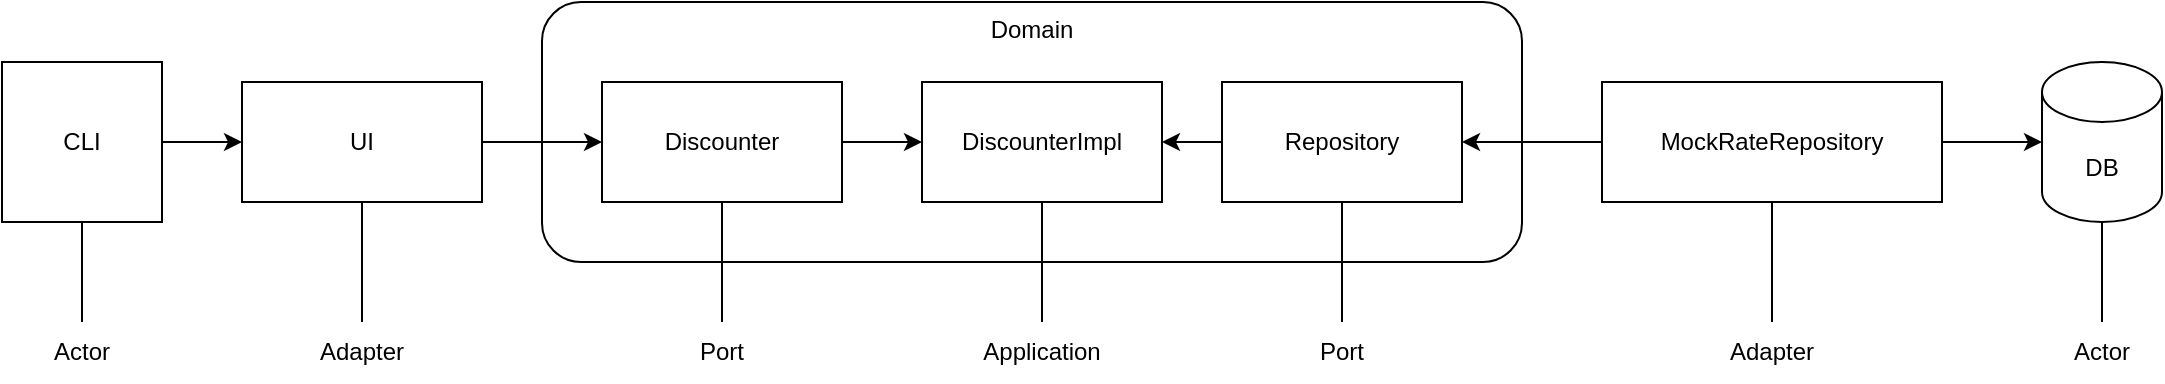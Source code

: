 <mxfile version="21.8.2" type="device">
  <diagram name="Page-1" id="rNtIzy7LDej5-5r_5FIC">
    <mxGraphModel dx="2072" dy="1168" grid="1" gridSize="10" guides="1" tooltips="1" connect="1" arrows="1" fold="1" page="1" pageScale="1" pageWidth="850" pageHeight="1100" math="0" shadow="0">
      <root>
        <mxCell id="0" />
        <mxCell id="1" parent="0" />
        <mxCell id="JcX84dX9nqtKXv1K7HFH-10" value="Domain" style="rounded=1;whiteSpace=wrap;html=1;verticalAlign=top;" vertex="1" parent="1">
          <mxGeometry x="150" y="240" width="490" height="130" as="geometry" />
        </mxCell>
        <mxCell id="JcX84dX9nqtKXv1K7HFH-1" value="Discounter" style="rounded=0;whiteSpace=wrap;html=1;" vertex="1" parent="1">
          <mxGeometry x="180" y="280" width="120" height="60" as="geometry" />
        </mxCell>
        <mxCell id="JcX84dX9nqtKXv1K7HFH-2" value="DiscounterImpl" style="rounded=0;whiteSpace=wrap;html=1;" vertex="1" parent="1">
          <mxGeometry x="340" y="280" width="120" height="60" as="geometry" />
        </mxCell>
        <mxCell id="JcX84dX9nqtKXv1K7HFH-3" value="Repository" style="rounded=0;whiteSpace=wrap;html=1;" vertex="1" parent="1">
          <mxGeometry x="490" y="280" width="120" height="60" as="geometry" />
        </mxCell>
        <mxCell id="JcX84dX9nqtKXv1K7HFH-4" value="MockRateRepository" style="rounded=0;whiteSpace=wrap;html=1;" vertex="1" parent="1">
          <mxGeometry x="680" y="280" width="170" height="60" as="geometry" />
        </mxCell>
        <mxCell id="JcX84dX9nqtKXv1K7HFH-5" value="UI" style="rounded=0;whiteSpace=wrap;html=1;" vertex="1" parent="1">
          <mxGeometry y="280" width="120" height="60" as="geometry" />
        </mxCell>
        <mxCell id="JcX84dX9nqtKXv1K7HFH-7" value="DB" style="shape=cylinder3;whiteSpace=wrap;html=1;boundedLbl=1;backgroundOutline=1;size=15;" vertex="1" parent="1">
          <mxGeometry x="900" y="270" width="60" height="80" as="geometry" />
        </mxCell>
        <mxCell id="JcX84dX9nqtKXv1K7HFH-8" value="CLI" style="whiteSpace=wrap;html=1;aspect=fixed;" vertex="1" parent="1">
          <mxGeometry x="-120" y="270" width="80" height="80" as="geometry" />
        </mxCell>
        <mxCell id="JcX84dX9nqtKXv1K7HFH-11" value="" style="endArrow=classic;html=1;rounded=0;exitX=1;exitY=0.5;exitDx=0;exitDy=0;entryX=0;entryY=0.5;entryDx=0;entryDy=0;" edge="1" parent="1" source="JcX84dX9nqtKXv1K7HFH-5" target="JcX84dX9nqtKXv1K7HFH-1">
          <mxGeometry width="50" height="50" relative="1" as="geometry">
            <mxPoint x="350" y="450" as="sourcePoint" />
            <mxPoint x="400" y="400" as="targetPoint" />
          </mxGeometry>
        </mxCell>
        <mxCell id="JcX84dX9nqtKXv1K7HFH-13" value="" style="endArrow=classic;html=1;rounded=0;exitX=1;exitY=0.5;exitDx=0;exitDy=0;entryX=0;entryY=0.5;entryDx=0;entryDy=0;" edge="1" parent="1" source="JcX84dX9nqtKXv1K7HFH-8" target="JcX84dX9nqtKXv1K7HFH-5">
          <mxGeometry width="50" height="50" relative="1" as="geometry">
            <mxPoint x="350" y="450" as="sourcePoint" />
            <mxPoint x="400" y="400" as="targetPoint" />
          </mxGeometry>
        </mxCell>
        <mxCell id="JcX84dX9nqtKXv1K7HFH-17" value="" style="endArrow=classic;html=1;rounded=0;exitX=0;exitY=0.5;exitDx=0;exitDy=0;entryX=1;entryY=0.5;entryDx=0;entryDy=0;" edge="1" parent="1" source="JcX84dX9nqtKXv1K7HFH-4" target="JcX84dX9nqtKXv1K7HFH-3">
          <mxGeometry width="50" height="50" relative="1" as="geometry">
            <mxPoint x="350" y="450" as="sourcePoint" />
            <mxPoint x="400" y="400" as="targetPoint" />
          </mxGeometry>
        </mxCell>
        <mxCell id="JcX84dX9nqtKXv1K7HFH-18" value="" style="endArrow=classic;html=1;rounded=0;exitX=1;exitY=0.5;exitDx=0;exitDy=0;entryX=0;entryY=0.5;entryDx=0;entryDy=0;entryPerimeter=0;" edge="1" parent="1" source="JcX84dX9nqtKXv1K7HFH-4" target="JcX84dX9nqtKXv1K7HFH-7">
          <mxGeometry width="50" height="50" relative="1" as="geometry">
            <mxPoint x="350" y="450" as="sourcePoint" />
            <mxPoint x="920" y="410" as="targetPoint" />
          </mxGeometry>
        </mxCell>
        <mxCell id="JcX84dX9nqtKXv1K7HFH-19" value="" style="endArrow=classic;html=1;rounded=0;exitX=0;exitY=0.5;exitDx=0;exitDy=0;entryX=1;entryY=0.5;entryDx=0;entryDy=0;" edge="1" parent="1" source="JcX84dX9nqtKXv1K7HFH-3" target="JcX84dX9nqtKXv1K7HFH-2">
          <mxGeometry width="50" height="50" relative="1" as="geometry">
            <mxPoint x="350" y="450" as="sourcePoint" />
            <mxPoint x="400" y="400" as="targetPoint" />
          </mxGeometry>
        </mxCell>
        <mxCell id="JcX84dX9nqtKXv1K7HFH-20" value="" style="endArrow=classic;html=1;rounded=0;exitX=1;exitY=0.5;exitDx=0;exitDy=0;entryX=0;entryY=0.5;entryDx=0;entryDy=0;" edge="1" parent="1" source="JcX84dX9nqtKXv1K7HFH-1" target="JcX84dX9nqtKXv1K7HFH-2">
          <mxGeometry width="50" height="50" relative="1" as="geometry">
            <mxPoint x="350" y="450" as="sourcePoint" />
            <mxPoint x="400" y="400" as="targetPoint" />
          </mxGeometry>
        </mxCell>
        <mxCell id="JcX84dX9nqtKXv1K7HFH-21" value="" style="endArrow=none;html=1;rounded=0;entryX=0.5;entryY=1;entryDx=0;entryDy=0;exitX=0.5;exitY=0;exitDx=0;exitDy=0;" edge="1" parent="1" source="JcX84dX9nqtKXv1K7HFH-22" target="JcX84dX9nqtKXv1K7HFH-1">
          <mxGeometry width="50" height="50" relative="1" as="geometry">
            <mxPoint x="240" y="430" as="sourcePoint" />
            <mxPoint x="400" y="400" as="targetPoint" />
          </mxGeometry>
        </mxCell>
        <mxCell id="JcX84dX9nqtKXv1K7HFH-22" value="Port" style="text;html=1;strokeColor=none;fillColor=none;align=center;verticalAlign=middle;whiteSpace=wrap;rounded=0;" vertex="1" parent="1">
          <mxGeometry x="210" y="400" width="60" height="30" as="geometry" />
        </mxCell>
        <mxCell id="JcX84dX9nqtKXv1K7HFH-23" value="Application" style="text;html=1;strokeColor=none;fillColor=none;align=center;verticalAlign=middle;whiteSpace=wrap;rounded=0;" vertex="1" parent="1">
          <mxGeometry x="370" y="400" width="60" height="30" as="geometry" />
        </mxCell>
        <mxCell id="JcX84dX9nqtKXv1K7HFH-24" value="Port" style="text;html=1;strokeColor=none;fillColor=none;align=center;verticalAlign=middle;whiteSpace=wrap;rounded=0;" vertex="1" parent="1">
          <mxGeometry x="520" y="400" width="60" height="30" as="geometry" />
        </mxCell>
        <mxCell id="JcX84dX9nqtKXv1K7HFH-25" value="Adapter" style="text;html=1;strokeColor=none;fillColor=none;align=center;verticalAlign=middle;whiteSpace=wrap;rounded=0;" vertex="1" parent="1">
          <mxGeometry x="735" y="400" width="60" height="30" as="geometry" />
        </mxCell>
        <mxCell id="JcX84dX9nqtKXv1K7HFH-26" value="Adapter" style="text;html=1;strokeColor=none;fillColor=none;align=center;verticalAlign=middle;whiteSpace=wrap;rounded=0;" vertex="1" parent="1">
          <mxGeometry x="30" y="400" width="60" height="30" as="geometry" />
        </mxCell>
        <mxCell id="JcX84dX9nqtKXv1K7HFH-27" value="Actor" style="text;html=1;strokeColor=none;fillColor=none;align=center;verticalAlign=middle;whiteSpace=wrap;rounded=0;" vertex="1" parent="1">
          <mxGeometry x="-110" y="400" width="60" height="30" as="geometry" />
        </mxCell>
        <mxCell id="JcX84dX9nqtKXv1K7HFH-28" value="Actor" style="text;html=1;strokeColor=none;fillColor=none;align=center;verticalAlign=middle;whiteSpace=wrap;rounded=0;" vertex="1" parent="1">
          <mxGeometry x="900" y="400" width="60" height="30" as="geometry" />
        </mxCell>
        <mxCell id="JcX84dX9nqtKXv1K7HFH-29" value="" style="endArrow=none;html=1;rounded=0;exitX=0.5;exitY=0;exitDx=0;exitDy=0;entryX=0.5;entryY=1;entryDx=0;entryDy=0;entryPerimeter=0;" edge="1" parent="1" source="JcX84dX9nqtKXv1K7HFH-28" target="JcX84dX9nqtKXv1K7HFH-7">
          <mxGeometry width="50" height="50" relative="1" as="geometry">
            <mxPoint x="590" y="460" as="sourcePoint" />
            <mxPoint x="640" y="410" as="targetPoint" />
          </mxGeometry>
        </mxCell>
        <mxCell id="JcX84dX9nqtKXv1K7HFH-30" value="" style="endArrow=none;html=1;rounded=0;entryX=0.5;entryY=1;entryDx=0;entryDy=0;exitX=0.5;exitY=0;exitDx=0;exitDy=0;" edge="1" parent="1" source="JcX84dX9nqtKXv1K7HFH-25" target="JcX84dX9nqtKXv1K7HFH-4">
          <mxGeometry width="50" height="50" relative="1" as="geometry">
            <mxPoint x="590" y="460" as="sourcePoint" />
            <mxPoint x="640" y="410" as="targetPoint" />
          </mxGeometry>
        </mxCell>
        <mxCell id="JcX84dX9nqtKXv1K7HFH-31" value="" style="endArrow=none;html=1;rounded=0;entryX=0.5;entryY=1;entryDx=0;entryDy=0;exitX=0.5;exitY=0;exitDx=0;exitDy=0;" edge="1" parent="1" source="JcX84dX9nqtKXv1K7HFH-24" target="JcX84dX9nqtKXv1K7HFH-3">
          <mxGeometry width="50" height="50" relative="1" as="geometry">
            <mxPoint x="590" y="460" as="sourcePoint" />
            <mxPoint x="640" y="410" as="targetPoint" />
          </mxGeometry>
        </mxCell>
        <mxCell id="JcX84dX9nqtKXv1K7HFH-33" value="" style="endArrow=none;html=1;rounded=0;entryX=0.5;entryY=1;entryDx=0;entryDy=0;exitX=0.5;exitY=0;exitDx=0;exitDy=0;" edge="1" parent="1" source="JcX84dX9nqtKXv1K7HFH-23" target="JcX84dX9nqtKXv1K7HFH-2">
          <mxGeometry width="50" height="50" relative="1" as="geometry">
            <mxPoint x="280" y="460" as="sourcePoint" />
            <mxPoint x="330" y="410" as="targetPoint" />
          </mxGeometry>
        </mxCell>
        <mxCell id="JcX84dX9nqtKXv1K7HFH-34" value="" style="endArrow=none;html=1;rounded=0;entryX=0.5;entryY=1;entryDx=0;entryDy=0;exitX=0.5;exitY=0;exitDx=0;exitDy=0;" edge="1" parent="1" source="JcX84dX9nqtKXv1K7HFH-26" target="JcX84dX9nqtKXv1K7HFH-5">
          <mxGeometry width="50" height="50" relative="1" as="geometry">
            <mxPoint x="280" y="460" as="sourcePoint" />
            <mxPoint x="330" y="410" as="targetPoint" />
          </mxGeometry>
        </mxCell>
        <mxCell id="JcX84dX9nqtKXv1K7HFH-35" value="" style="endArrow=none;html=1;rounded=0;entryX=0.5;entryY=1;entryDx=0;entryDy=0;exitX=0.5;exitY=0;exitDx=0;exitDy=0;" edge="1" parent="1" source="JcX84dX9nqtKXv1K7HFH-27" target="JcX84dX9nqtKXv1K7HFH-8">
          <mxGeometry width="50" height="50" relative="1" as="geometry">
            <mxPoint x="-30" y="460" as="sourcePoint" />
            <mxPoint x="20" y="410" as="targetPoint" />
          </mxGeometry>
        </mxCell>
      </root>
    </mxGraphModel>
  </diagram>
</mxfile>
